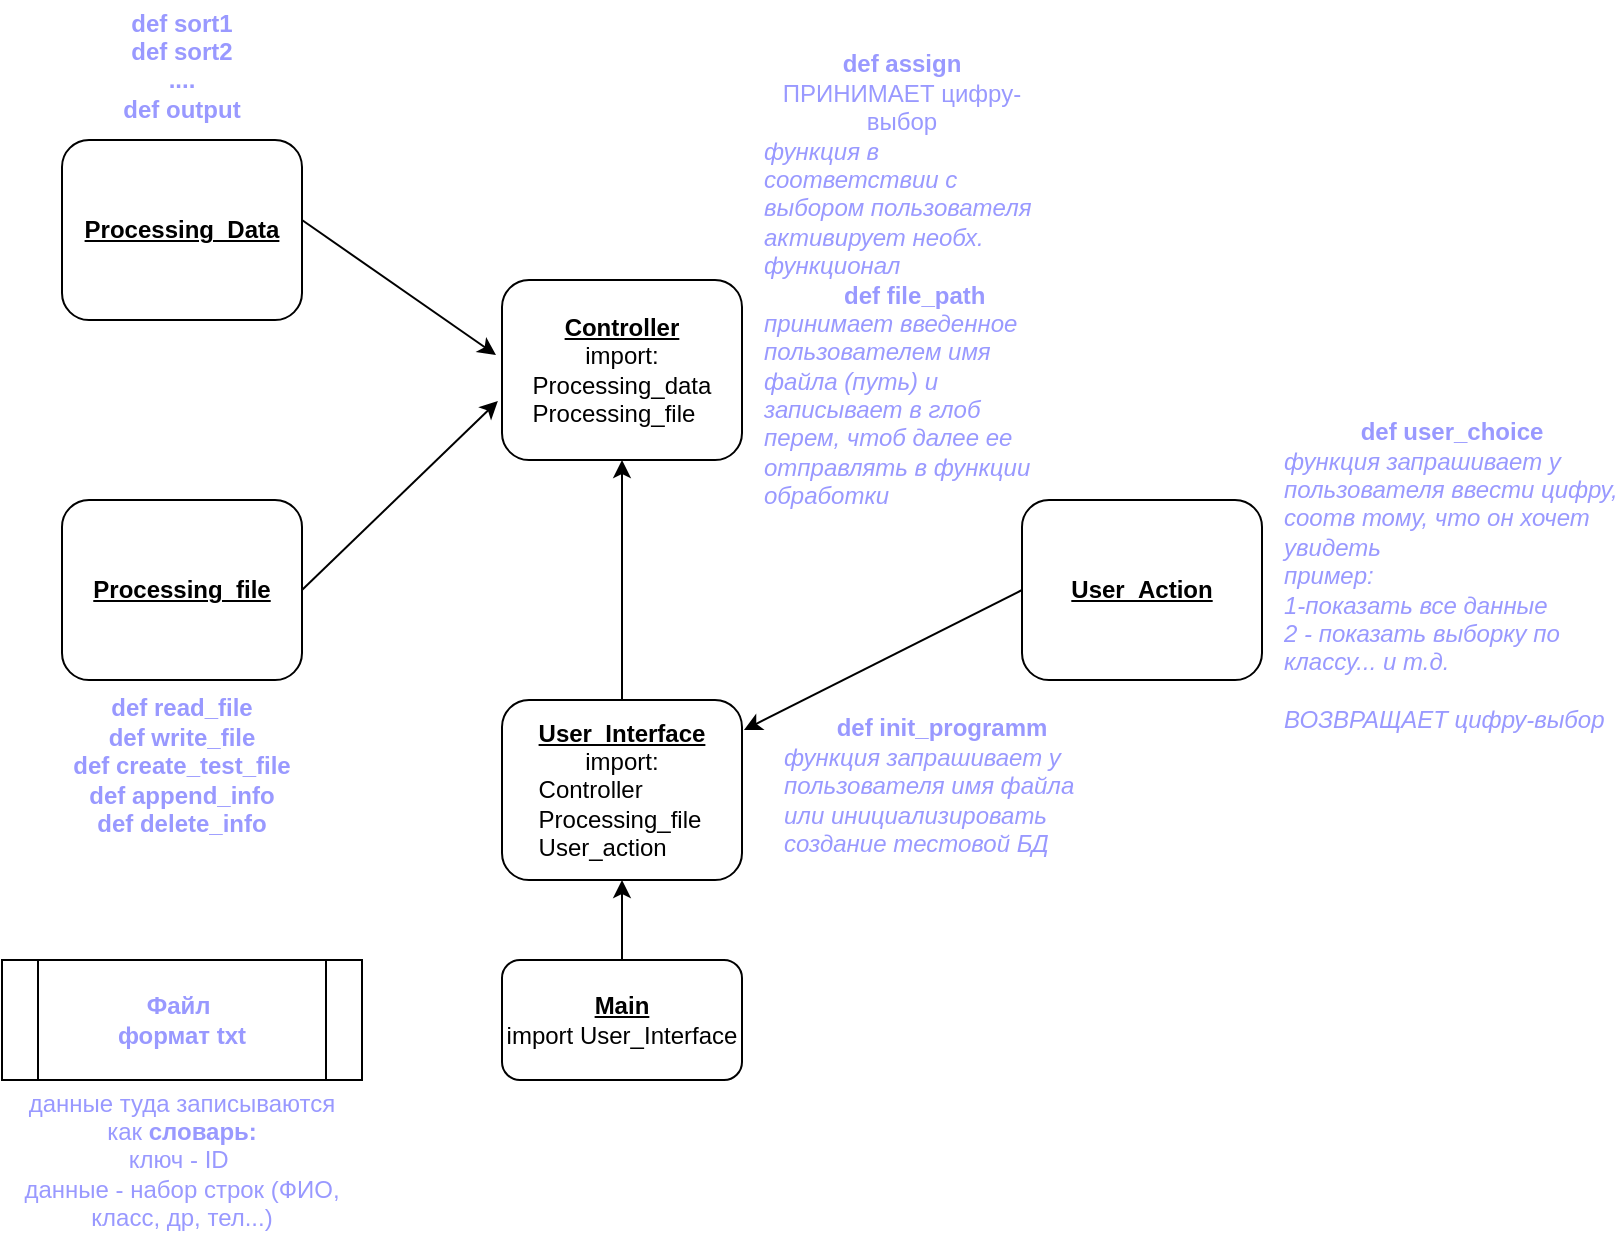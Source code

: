 <mxfile>
    <diagram id="r9xyRmY8hzCquKlJQQaJ" name="Page-1">
        <mxGraphModel dx="820" dy="478" grid="1" gridSize="10" guides="1" tooltips="1" connect="1" arrows="1" fold="1" page="1" pageScale="1" pageWidth="827" pageHeight="1169" math="0" shadow="0">
            <root>
                <mxCell id="0"/>
                <mxCell id="1" parent="0"/>
                <mxCell id="21" style="edgeStyle=none;html=1;exitX=0.5;exitY=0;exitDx=0;exitDy=0;entryX=0.5;entryY=1;entryDx=0;entryDy=0;fontColor=#9999FF;" edge="1" parent="1" source="2" target="3">
                    <mxGeometry relative="1" as="geometry"/>
                </mxCell>
                <mxCell id="2" value="&lt;b&gt;&lt;u&gt;Main&lt;br&gt;&lt;/u&gt;&lt;/b&gt;import User_Interface" style="rounded=1;whiteSpace=wrap;html=1;" parent="1" vertex="1">
                    <mxGeometry x="260" y="730" width="120" height="60" as="geometry"/>
                </mxCell>
                <mxCell id="3" value="&lt;b&gt;&lt;u&gt;User_Interface&lt;/u&gt;&lt;/b&gt;&lt;br&gt;import:&lt;br&gt;&lt;div style=&quot;text-align: left&quot;&gt;&lt;span&gt;Controller&lt;/span&gt;&lt;/div&gt;&lt;div style=&quot;text-align: left&quot;&gt;&lt;span&gt;Processing_file&lt;/span&gt;&lt;/div&gt;&lt;div style=&quot;text-align: left&quot;&gt;&lt;span&gt;User_action&lt;/span&gt;&lt;/div&gt;" style="rounded=1;whiteSpace=wrap;html=1;" parent="1" vertex="1">
                    <mxGeometry x="260" y="600" width="120" height="90" as="geometry"/>
                </mxCell>
                <mxCell id="4" value="&lt;b&gt;def init_programm&lt;/b&gt;&lt;br&gt;&lt;div style=&quot;text-align: left&quot;&gt;&lt;i&gt;функция&amp;nbsp;запрашивает у пользователя имя файла или инициализировать создание тестовой БД&lt;/i&gt;&lt;/div&gt;&lt;div style=&quot;text-align: left&quot;&gt;&lt;br&gt;&lt;/div&gt;" style="text;html=1;strokeColor=none;fillColor=none;align=center;verticalAlign=middle;whiteSpace=wrap;rounded=0;fontColor=#9999FF;" vertex="1" parent="1">
                    <mxGeometry x="400" y="590" width="160" height="120" as="geometry"/>
                </mxCell>
                <mxCell id="5" value="&lt;b&gt;def user_choice&lt;/b&gt;&lt;br&gt;&lt;div style=&quot;text-align: left&quot;&gt;&lt;i&gt;функция&amp;nbsp;запрашивает у пользователя ввести цифру, соотв тому, что он хочет увидеть&lt;/i&gt;&lt;/div&gt;&lt;div style=&quot;text-align: left&quot;&gt;&lt;i&gt;пример:&amp;nbsp;&lt;/i&gt;&lt;/div&gt;&lt;div style=&quot;text-align: left&quot;&gt;&lt;i&gt;1-показать все данные&lt;/i&gt;&lt;/div&gt;&lt;div style=&quot;text-align: left&quot;&gt;&lt;i&gt;2 - показать выборку по классу... и т.д.&lt;/i&gt;&lt;/div&gt;&lt;div style=&quot;text-align: left&quot;&gt;&lt;i&gt;&lt;br&gt;&lt;/i&gt;&lt;/div&gt;&lt;div style=&quot;text-align: left&quot;&gt;&lt;i&gt;ВОЗВРАЩАЕТ цифру-выбор&lt;/i&gt;&lt;/div&gt;&lt;div style=&quot;text-align: left&quot;&gt;&lt;br&gt;&lt;/div&gt;" style="text;html=1;strokeColor=none;fillColor=none;align=center;verticalAlign=middle;whiteSpace=wrap;rounded=0;fontColor=#9999FF;" vertex="1" parent="1">
                    <mxGeometry x="650" y="457.5" width="170" height="175" as="geometry"/>
                </mxCell>
                <mxCell id="6" value="&lt;b&gt;&lt;u&gt;User_Action&lt;/u&gt;&lt;/b&gt;&lt;br&gt;" style="rounded=1;whiteSpace=wrap;html=1;" vertex="1" parent="1">
                    <mxGeometry x="520" y="500" width="120" height="90" as="geometry"/>
                </mxCell>
                <mxCell id="8" value="&lt;b&gt;&lt;u&gt;Controller&lt;/u&gt;&lt;/b&gt;&lt;br&gt;import:&lt;br&gt;&lt;div style=&quot;text-align: left&quot;&gt;Processing_data&lt;/div&gt;&lt;div style=&quot;text-align: left&quot;&gt;Processing_file&lt;/div&gt;" style="rounded=1;whiteSpace=wrap;html=1;" vertex="1" parent="1">
                    <mxGeometry x="260" y="390" width="120" height="90" as="geometry"/>
                </mxCell>
                <mxCell id="9" value="&lt;b&gt;def assign&lt;br&gt;&lt;/b&gt;ПРИНИМАЕТ цифру-выбор&lt;br&gt;&lt;div style=&quot;text-align: left&quot;&gt;&lt;i&gt;функция в соответствии с выбором пользователя активирует необх. функционал&lt;/i&gt;&lt;/div&gt;&lt;div style=&quot;text-align: left&quot;&gt;&lt;i&gt;&amp;nbsp; &amp;nbsp; &amp;nbsp; &amp;nbsp; &amp;nbsp; &amp;nbsp; &lt;/i&gt;&lt;b&gt;def file_path&lt;/b&gt;&lt;/div&gt;&lt;div style=&quot;text-align: left&quot;&gt;&lt;i&gt;принимает введенное пользователем имя файла (путь) и записывает в глоб перем, чтоб далее ее отправлять в функции обработки&lt;/i&gt;&lt;/div&gt;" style="text;html=1;strokeColor=none;fillColor=none;align=center;verticalAlign=middle;whiteSpace=wrap;rounded=0;fontColor=#9999FF;" vertex="1" parent="1">
                    <mxGeometry x="390" y="310" width="140" height="160" as="geometry"/>
                </mxCell>
                <mxCell id="10" value="&lt;b&gt;&lt;u&gt;Processing_file&lt;/u&gt;&lt;/b&gt;" style="rounded=1;whiteSpace=wrap;html=1;" vertex="1" parent="1">
                    <mxGeometry x="40" y="500" width="120" height="90" as="geometry"/>
                </mxCell>
                <mxCell id="11" value="&lt;b&gt;def read_file&lt;br&gt;def write_file&lt;br&gt;def create_test_file&lt;br&gt;def append_info&lt;br&gt;def delete_info&lt;br&gt;&lt;/b&gt;&lt;div style=&quot;text-align: left&quot;&gt;&lt;br&gt;&lt;/div&gt;" style="text;html=1;strokeColor=none;fillColor=none;align=center;verticalAlign=middle;whiteSpace=wrap;rounded=0;fontColor=#9999FF;" vertex="1" parent="1">
                    <mxGeometry x="20" y="570" width="160" height="140" as="geometry"/>
                </mxCell>
                <mxCell id="12" value="&lt;b&gt;&lt;u&gt;Processing_Data&lt;/u&gt;&lt;/b&gt;" style="rounded=1;whiteSpace=wrap;html=1;" vertex="1" parent="1">
                    <mxGeometry x="40" y="320" width="120" height="90" as="geometry"/>
                </mxCell>
                <mxCell id="13" value="&lt;b&gt;def sort1&lt;br&gt;def sort2&lt;br&gt;....&lt;br&gt;def output&lt;br&gt;&lt;/b&gt;&lt;div style=&quot;text-align: left&quot;&gt;&lt;br&gt;&lt;/div&gt;" style="text;html=1;strokeColor=none;fillColor=none;align=center;verticalAlign=middle;whiteSpace=wrap;rounded=0;fontColor=#9999FF;" vertex="1" parent="1">
                    <mxGeometry x="20" y="250" width="160" height="80" as="geometry"/>
                </mxCell>
                <mxCell id="14" value="" style="endArrow=classic;html=1;fontColor=#9999FF;exitX=1;exitY=0.5;exitDx=0;exitDy=0;entryX=-0.017;entryY=0.672;entryDx=0;entryDy=0;entryPerimeter=0;" edge="1" parent="1" source="10" target="8">
                    <mxGeometry width="50" height="50" relative="1" as="geometry">
                        <mxPoint x="360" y="550" as="sourcePoint"/>
                        <mxPoint x="410" y="500" as="targetPoint"/>
                        <Array as="points"/>
                    </mxGeometry>
                </mxCell>
                <mxCell id="15" value="" style="endArrow=classic;html=1;fontColor=#9999FF;entryX=-0.025;entryY=0.417;entryDx=0;entryDy=0;entryPerimeter=0;" edge="1" parent="1" target="8">
                    <mxGeometry width="50" height="50" relative="1" as="geometry">
                        <mxPoint x="160" y="360" as="sourcePoint"/>
                        <mxPoint x="210" y="310" as="targetPoint"/>
                    </mxGeometry>
                </mxCell>
                <mxCell id="17" value="&lt;b&gt;Файл&amp;nbsp;&lt;br&gt;формат txt&lt;/b&gt;" style="shape=process;whiteSpace=wrap;html=1;backgroundOutline=1;fontColor=#9999FF;" vertex="1" parent="1">
                    <mxGeometry x="10" y="730" width="180" height="60" as="geometry"/>
                </mxCell>
                <mxCell id="18" value="данные туда записываются как&lt;b&gt; словарь:&lt;br&gt;&lt;/b&gt;ключ - ID&amp;nbsp;&lt;br&gt;данные - набор строк (ФИО, класс, др, тел...)" style="text;html=1;strokeColor=none;fillColor=none;align=center;verticalAlign=middle;whiteSpace=wrap;rounded=0;fontColor=#9999FF;" vertex="1" parent="1">
                    <mxGeometry x="20" y="790" width="160" height="80" as="geometry"/>
                </mxCell>
                <mxCell id="19" value="" style="endArrow=classic;html=1;fontColor=#9999FF;exitX=0;exitY=0.5;exitDx=0;exitDy=0;entryX=1.008;entryY=0.167;entryDx=0;entryDy=0;entryPerimeter=0;" edge="1" parent="1" source="6" target="3">
                    <mxGeometry width="50" height="50" relative="1" as="geometry">
                        <mxPoint x="360" y="490" as="sourcePoint"/>
                        <mxPoint x="410" y="440" as="targetPoint"/>
                    </mxGeometry>
                </mxCell>
                <mxCell id="20" value="" style="endArrow=classic;html=1;fontColor=#9999FF;entryX=0.5;entryY=1;entryDx=0;entryDy=0;" edge="1" parent="1" target="8">
                    <mxGeometry width="50" height="50" relative="1" as="geometry">
                        <mxPoint x="320" y="600" as="sourcePoint"/>
                        <mxPoint x="370" y="550" as="targetPoint"/>
                    </mxGeometry>
                </mxCell>
            </root>
        </mxGraphModel>
    </diagram>
</mxfile>